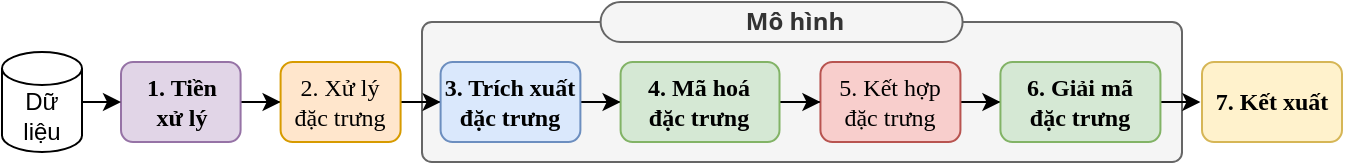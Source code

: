 <mxfile version="25.0.2">
  <diagram name="Page-1" id="_gRGWOFDqU3hSQWJzQTY">
    <mxGraphModel dx="1012" dy="1805" grid="1" gridSize="10" guides="1" tooltips="1" connect="1" arrows="1" fold="1" page="1" pageScale="1" pageWidth="850" pageHeight="1100" background="none" math="1" shadow="0">
      <root>
        <mxCell id="0" />
        <mxCell id="1" parent="0" />
        <mxCell id="0vuY_zB4OoL36OcjDB_b-94" value="" style="rounded=1;whiteSpace=wrap;html=1;arcSize=7;fillColor=#f5f5f5;fontColor=#333333;strokeColor=#666666;" parent="1" vertex="1">
          <mxGeometry x="320" y="-1030" width="380" height="70" as="geometry" />
        </mxCell>
        <mxCell id="SLpwjg63hdyZRQU6lq9K-11" style="edgeStyle=orthogonalEdgeStyle;rounded=0;orthogonalLoop=1;jettySize=auto;html=1;entryX=0;entryY=0.5;entryDx=0;entryDy=0;" parent="1" source="SLpwjg63hdyZRQU6lq9K-1" target="SLpwjg63hdyZRQU6lq9K-2" edge="1">
          <mxGeometry relative="1" as="geometry" />
        </mxCell>
        <mxCell id="SLpwjg63hdyZRQU6lq9K-1" value="&lt;span&gt;1. Tiền&lt;/span&gt;&lt;div&gt;&lt;span&gt;xử lý&lt;/span&gt;&lt;/div&gt;" style="rounded=1;whiteSpace=wrap;html=1;fillColor=#e1d5e7;strokeColor=#9673a6;fontFamily=SVN-Segoe UI;fontStyle=1" parent="1" vertex="1">
          <mxGeometry x="169.5" y="-1010" width="59.8" height="40" as="geometry" />
        </mxCell>
        <mxCell id="SLpwjg63hdyZRQU6lq9K-12" style="edgeStyle=orthogonalEdgeStyle;rounded=0;orthogonalLoop=1;jettySize=auto;html=1;" parent="1" source="SLpwjg63hdyZRQU6lq9K-2" target="SLpwjg63hdyZRQU6lq9K-10" edge="1">
          <mxGeometry relative="1" as="geometry" />
        </mxCell>
        <mxCell id="SLpwjg63hdyZRQU6lq9K-2" value="2. Xử lý&lt;div&gt;đặc trưng&lt;/div&gt;" style="rounded=1;whiteSpace=wrap;html=1;fillColor=#ffe6cc;strokeColor=#d79b00;fontFamily=SVN-Segoe UI;" parent="1" vertex="1">
          <mxGeometry x="249.3" y="-1010" width="60" height="40" as="geometry" />
        </mxCell>
        <mxCell id="SLpwjg63hdyZRQU6lq9K-25" style="edgeStyle=orthogonalEdgeStyle;rounded=0;orthogonalLoop=1;jettySize=auto;html=1;" parent="1" source="SLpwjg63hdyZRQU6lq9K-10" target="SLpwjg63hdyZRQU6lq9K-16" edge="1">
          <mxGeometry relative="1" as="geometry" />
        </mxCell>
        <mxCell id="SLpwjg63hdyZRQU6lq9K-10" value="&lt;b&gt;3. Trích xuất&lt;/b&gt;&lt;div&gt;&lt;b&gt;đặc trưng&lt;/b&gt;&lt;/div&gt;" style="rounded=1;whiteSpace=wrap;html=1;fillColor=#dae8fc;strokeColor=#6c8ebf;fontFamily=SVN-Segoe UI;" parent="1" vertex="1">
          <mxGeometry x="329.3" y="-1010" width="69.9" height="40" as="geometry" />
        </mxCell>
        <mxCell id="SLpwjg63hdyZRQU6lq9K-27" style="edgeStyle=orthogonalEdgeStyle;rounded=0;orthogonalLoop=1;jettySize=auto;html=1;entryX=0;entryY=0.5;entryDx=0;entryDy=0;" parent="1" source="SLpwjg63hdyZRQU6lq9K-15" target="SLpwjg63hdyZRQU6lq9K-17" edge="1">
          <mxGeometry relative="1" as="geometry" />
        </mxCell>
        <mxCell id="SLpwjg63hdyZRQU6lq9K-15" value="5. Kết hợp&lt;div&gt;đặc trưng&lt;/div&gt;" style="rounded=1;whiteSpace=wrap;html=1;fillColor=#f8cecc;strokeColor=#b85450;fontFamily=SVN-Segoe UI;" parent="1" vertex="1">
          <mxGeometry x="519.22" y="-1010" width="70" height="40" as="geometry" />
        </mxCell>
        <mxCell id="SLpwjg63hdyZRQU6lq9K-36" style="edgeStyle=orthogonalEdgeStyle;rounded=0;orthogonalLoop=1;jettySize=auto;html=1;entryX=0;entryY=0.5;entryDx=0;entryDy=0;" parent="1" source="SLpwjg63hdyZRQU6lq9K-16" target="SLpwjg63hdyZRQU6lq9K-15" edge="1">
          <mxGeometry relative="1" as="geometry" />
        </mxCell>
        <mxCell id="SLpwjg63hdyZRQU6lq9K-16" value="&lt;b&gt;4. Mã hoá&lt;/b&gt;&lt;div&gt;&lt;b&gt;đặc trưng&lt;/b&gt;&lt;/div&gt;" style="rounded=1;whiteSpace=wrap;html=1;fillColor=#d5e8d4;strokeColor=#82b366;fontFamily=SVN-Segoe UI;" parent="1" vertex="1">
          <mxGeometry x="419.3" y="-1010" width="79.45" height="40" as="geometry" />
        </mxCell>
        <mxCell id="SLpwjg63hdyZRQU6lq9K-42" style="edgeStyle=orthogonalEdgeStyle;rounded=0;orthogonalLoop=1;jettySize=auto;html=1;entryX=0;entryY=0.5;entryDx=0;entryDy=0;" parent="1" source="SLpwjg63hdyZRQU6lq9K-17" edge="1">
          <mxGeometry relative="1" as="geometry">
            <mxPoint x="709.3" y="-990" as="targetPoint" />
          </mxGeometry>
        </mxCell>
        <mxCell id="SLpwjg63hdyZRQU6lq9K-17" value="&lt;b&gt;6. Giải mã&lt;/b&gt;&lt;div&gt;&lt;b&gt;đặc trưng&lt;/b&gt;&lt;/div&gt;" style="rounded=1;whiteSpace=wrap;html=1;fillColor=#d5e8d4;strokeColor=#82b366;fontFamily=SVN-Segoe UI;" parent="1" vertex="1">
          <mxGeometry x="609.22" y="-1010" width="80" height="40" as="geometry" />
        </mxCell>
        <mxCell id="SLpwjg63hdyZRQU6lq9K-28" value="Mô hình" style="rounded=1;whiteSpace=wrap;html=1;fillColor=#f5f5f5;strokeColor=#666666;fontFamily=Segoe UI;fontStyle=1;align=center;spacingLeft=14;fontColor=#333333;arcSize=50;" parent="1" vertex="1">
          <mxGeometry x="409.3" y="-1040" width="181" height="20" as="geometry" />
        </mxCell>
        <mxCell id="SLpwjg63hdyZRQU6lq9K-40" style="edgeStyle=orthogonalEdgeStyle;rounded=0;orthogonalLoop=1;jettySize=auto;html=1;entryX=0;entryY=0.5;entryDx=0;entryDy=0;" parent="1" target="SLpwjg63hdyZRQU6lq9K-1" edge="1">
          <mxGeometry relative="1" as="geometry">
            <mxPoint x="147.3" y="-990" as="sourcePoint" />
          </mxGeometry>
        </mxCell>
        <mxCell id="SLpwjg63hdyZRQU6lq9K-45" value="Dữ liệu" style="shape=cylinder3;whiteSpace=wrap;html=1;boundedLbl=1;backgroundOutline=1;size=8.25;" parent="1" vertex="1">
          <mxGeometry x="110" y="-1015" width="40" height="50" as="geometry" />
        </mxCell>
        <mxCell id="3hiLGepuwi-zIb3yEwfn-1" value="&lt;b&gt;7. Kết xuất&lt;/b&gt;" style="rounded=1;whiteSpace=wrap;html=1;fillColor=#fff2cc;strokeColor=#d6b656;fontFamily=SVN-Segoe UI;" parent="1" vertex="1">
          <mxGeometry x="710" y="-1010" width="70" height="40" as="geometry" />
        </mxCell>
      </root>
    </mxGraphModel>
  </diagram>
</mxfile>
